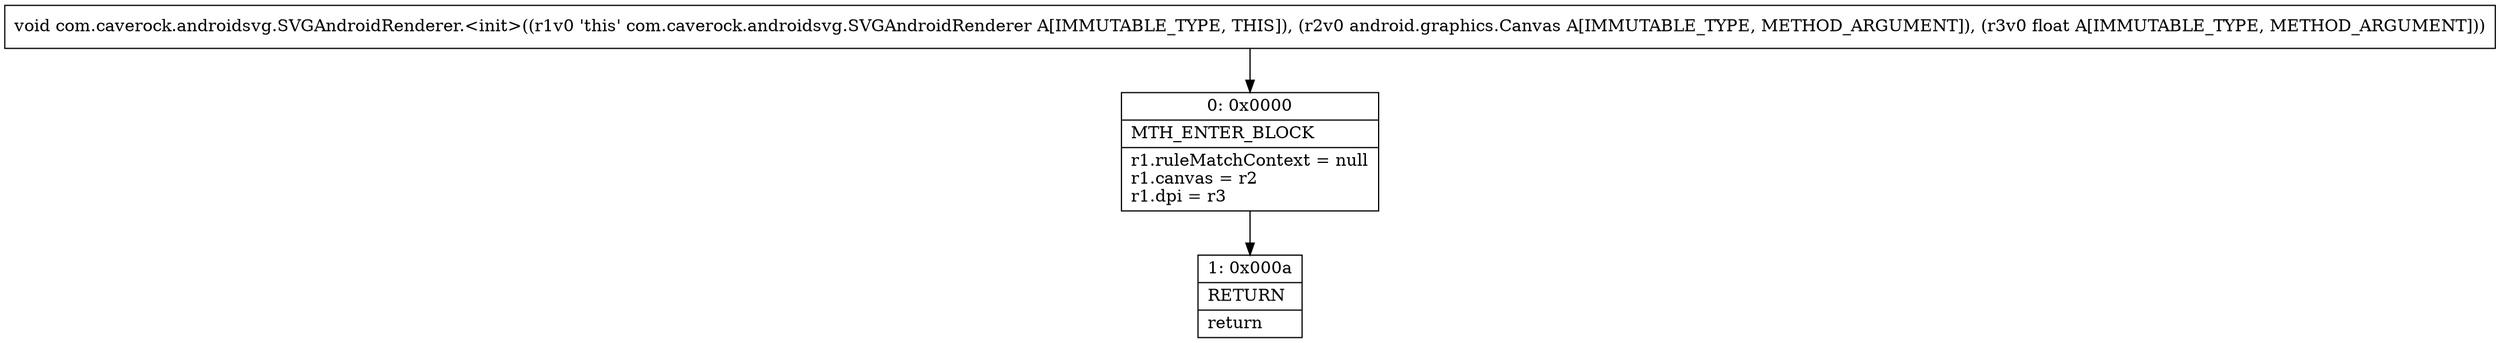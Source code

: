 digraph "CFG forcom.caverock.androidsvg.SVGAndroidRenderer.\<init\>(Landroid\/graphics\/Canvas;F)V" {
Node_0 [shape=record,label="{0\:\ 0x0000|MTH_ENTER_BLOCK\l|r1.ruleMatchContext = null\lr1.canvas = r2\lr1.dpi = r3\l}"];
Node_1 [shape=record,label="{1\:\ 0x000a|RETURN\l|return\l}"];
MethodNode[shape=record,label="{void com.caverock.androidsvg.SVGAndroidRenderer.\<init\>((r1v0 'this' com.caverock.androidsvg.SVGAndroidRenderer A[IMMUTABLE_TYPE, THIS]), (r2v0 android.graphics.Canvas A[IMMUTABLE_TYPE, METHOD_ARGUMENT]), (r3v0 float A[IMMUTABLE_TYPE, METHOD_ARGUMENT])) }"];
MethodNode -> Node_0;
Node_0 -> Node_1;
}


